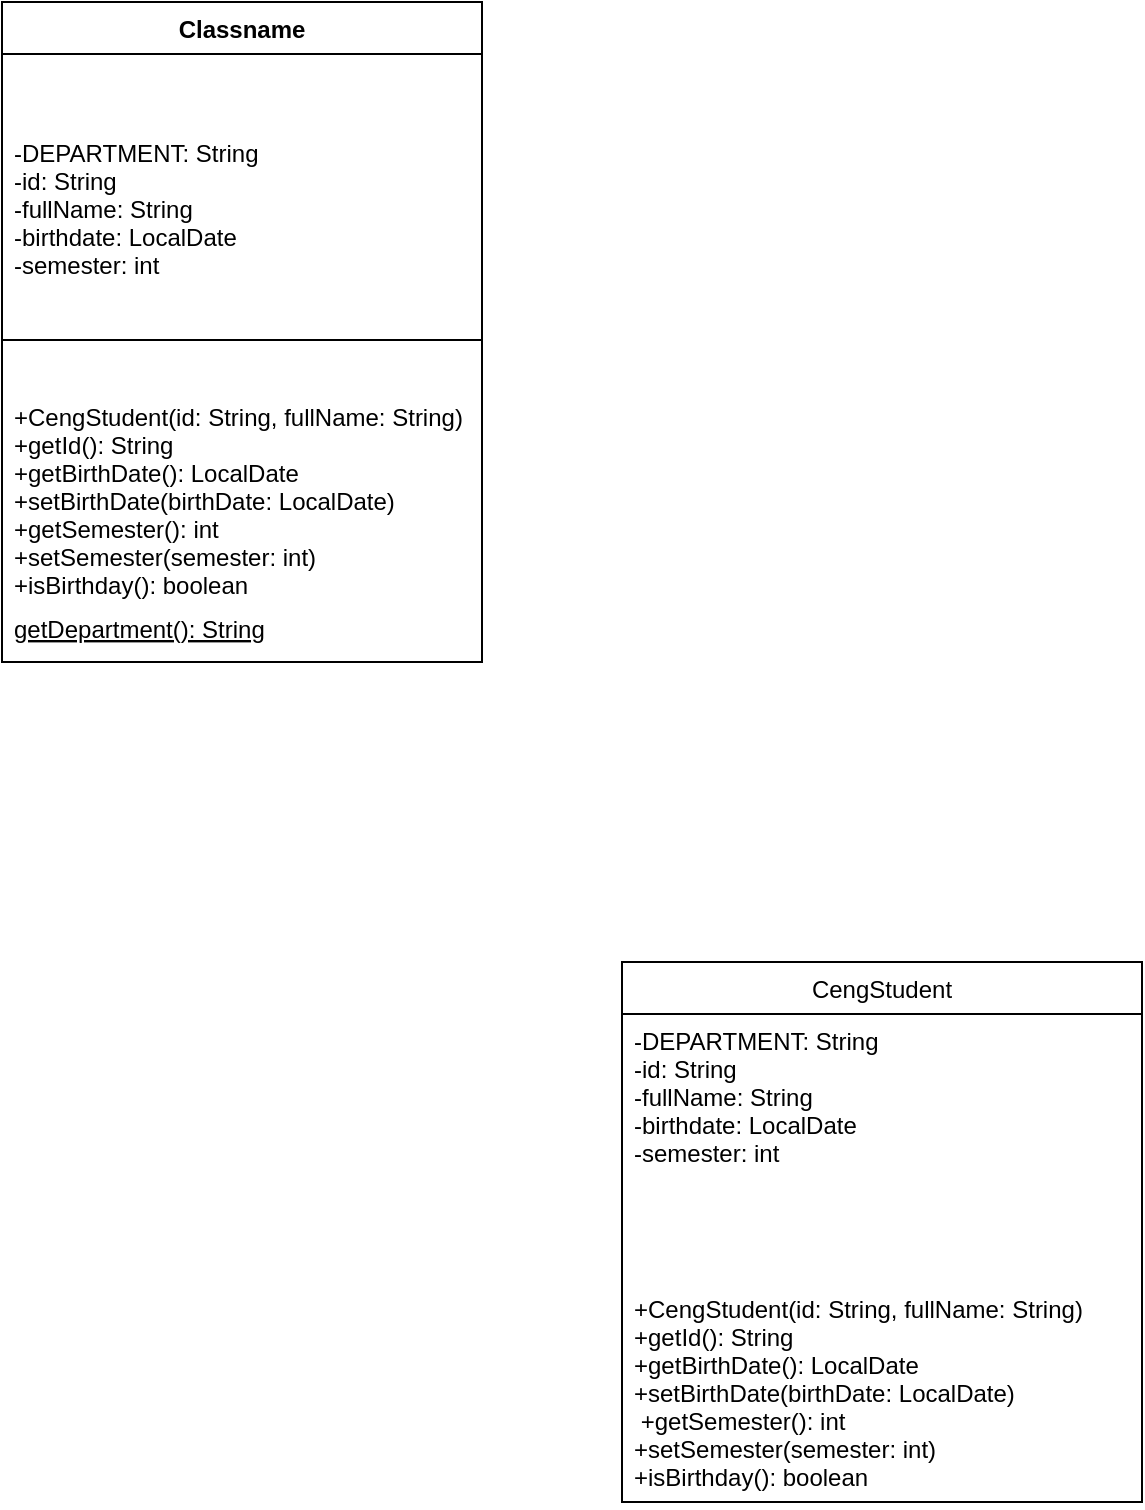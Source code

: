 <mxfile version="20.8.1" type="github">
  <diagram id="7s7Kx525giFVozBd7iyc" name="Sayfa -1">
    <mxGraphModel dx="1387" dy="756" grid="1" gridSize="10" guides="1" tooltips="1" connect="1" arrows="1" fold="1" page="1" pageScale="1" pageWidth="827" pageHeight="1169" math="0" shadow="0">
      <root>
        <mxCell id="0" />
        <mxCell id="1" parent="0" />
        <mxCell id="1r1zmwSj_Dzjw10tYjgr-3" value="CengStudent" style="swimlane;fontStyle=0;childLayout=stackLayout;horizontal=1;startSize=26;fillColor=none;horizontalStack=0;resizeParent=1;resizeParentMax=0;resizeLast=0;collapsible=1;marginBottom=0;" vertex="1" parent="1">
          <mxGeometry x="480" y="490" width="260" height="270" as="geometry" />
        </mxCell>
        <mxCell id="1r1zmwSj_Dzjw10tYjgr-5" value="-DEPARTMENT: String&#xa;-id: String&#xa;-fullName: String&#xa;-birthdate: LocalDate&#xa;-semester: int" style="text;strokeColor=none;fillColor=none;align=left;verticalAlign=top;spacingLeft=4;spacingRight=4;overflow=hidden;rotatable=0;points=[[0,0.5],[1,0.5]];portConstraint=eastwest;" vertex="1" parent="1r1zmwSj_Dzjw10tYjgr-3">
          <mxGeometry y="26" width="260" height="134" as="geometry" />
        </mxCell>
        <mxCell id="1r1zmwSj_Dzjw10tYjgr-6" value="+CengStudent(id: String, fullName: String)&#xa;+getId(): String&#xa;+getBirthDate(): LocalDate&#xa;+setBirthDate(birthDate: LocalDate)&#xa; +getSemester(): int&#xa;+setSemester(semester: int)&#xa;+isBirthday(): boolean &#xa;&#xa;&#xa;" style="text;strokeColor=none;fillColor=none;align=left;verticalAlign=top;spacingLeft=4;spacingRight=4;overflow=hidden;rotatable=0;points=[[0,0.5],[1,0.5]];portConstraint=eastwest;" vertex="1" parent="1r1zmwSj_Dzjw10tYjgr-3">
          <mxGeometry y="160" width="260" height="110" as="geometry" />
        </mxCell>
        <mxCell id="1r1zmwSj_Dzjw10tYjgr-10" value="Classname" style="swimlane;fontStyle=1;align=center;verticalAlign=top;childLayout=stackLayout;horizontal=1;startSize=26;horizontalStack=0;resizeParent=1;resizeParentMax=0;resizeLast=0;collapsible=1;marginBottom=0;" vertex="1" parent="1">
          <mxGeometry x="170" y="10" width="240" height="330" as="geometry" />
        </mxCell>
        <mxCell id="1r1zmwSj_Dzjw10tYjgr-11" value="-DEPARTMENT: String&#xa;-id: String&#xa;-fullName: String&#xa;-birthdate: LocalDate&#xa;-semester: int" style="text;strokeColor=none;fillColor=none;align=left;verticalAlign=top;spacingLeft=4;spacingRight=4;overflow=hidden;rotatable=0;points=[[0,0.5],[1,0.5]];portConstraint=eastwest;" vertex="1" parent="1">
          <mxGeometry x="170" y="72" width="240" height="114" as="geometry" />
        </mxCell>
        <mxCell id="1r1zmwSj_Dzjw10tYjgr-12" value="" style="line;strokeWidth=1;fillColor=none;align=left;verticalAlign=middle;spacingTop=-1;spacingLeft=3;spacingRight=3;rotatable=0;labelPosition=right;points=[];portConstraint=eastwest;strokeColor=inherit;" vertex="1" parent="1">
          <mxGeometry x="170" y="154" width="240" height="50" as="geometry" />
        </mxCell>
        <mxCell id="1r1zmwSj_Dzjw10tYjgr-13" value="+CengStudent(id: String, fullName: String)&#xa;+getId(): String&#xa;+getBirthDate(): LocalDate&#xa;+setBirthDate(birthDate: LocalDate)&#xa;+getSemester(): int&#xa;+setSemester(semester: int)&#xa;+isBirthday(): boolean " style="text;strokeColor=none;fillColor=none;align=left;verticalAlign=top;spacingLeft=4;spacingRight=4;overflow=hidden;rotatable=0;points=[[0,0.5],[1,0.5]];portConstraint=eastwest;" vertex="1" parent="1">
          <mxGeometry x="170" y="204" width="240" height="106" as="geometry" />
        </mxCell>
        <mxCell id="1r1zmwSj_Dzjw10tYjgr-14" value="getDepartment(): String" style="text;strokeColor=none;fillColor=none;align=left;verticalAlign=top;spacingLeft=4;spacingRight=4;overflow=hidden;rotatable=0;points=[[0,0.5],[1,0.5]];portConstraint=eastwest;fontStyle=4" vertex="1" parent="1">
          <mxGeometry x="170" y="310" width="240" height="36" as="geometry" />
        </mxCell>
      </root>
    </mxGraphModel>
  </diagram>
</mxfile>

